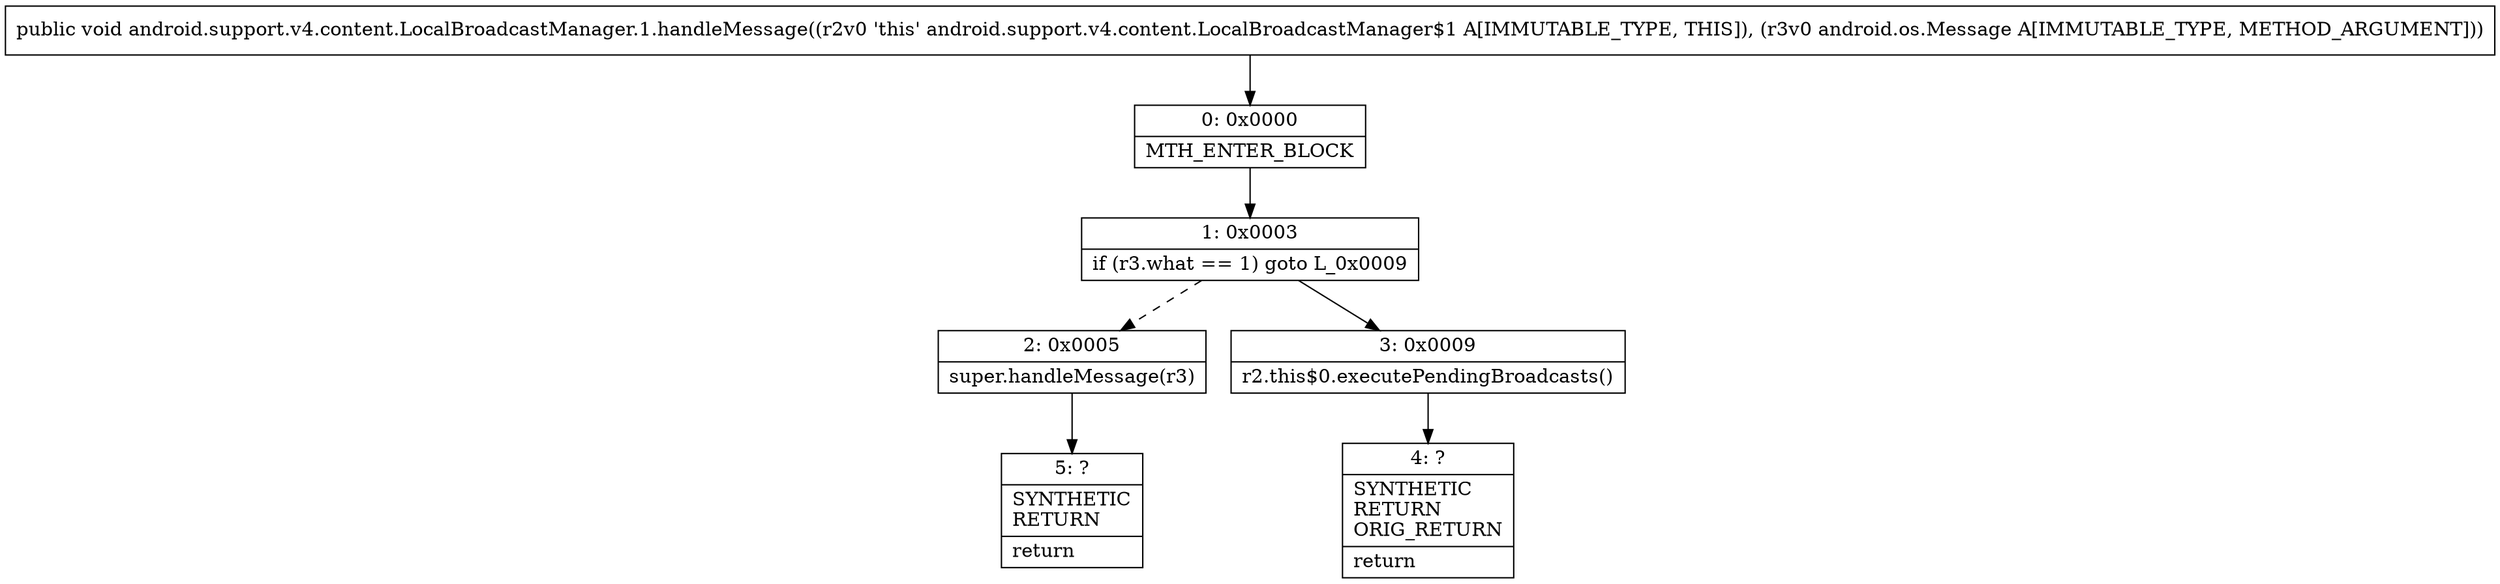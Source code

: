 digraph "CFG forandroid.support.v4.content.LocalBroadcastManager.1.handleMessage(Landroid\/os\/Message;)V" {
Node_0 [shape=record,label="{0\:\ 0x0000|MTH_ENTER_BLOCK\l}"];
Node_1 [shape=record,label="{1\:\ 0x0003|if (r3.what == 1) goto L_0x0009\l}"];
Node_2 [shape=record,label="{2\:\ 0x0005|super.handleMessage(r3)\l}"];
Node_3 [shape=record,label="{3\:\ 0x0009|r2.this$0.executePendingBroadcasts()\l}"];
Node_4 [shape=record,label="{4\:\ ?|SYNTHETIC\lRETURN\lORIG_RETURN\l|return\l}"];
Node_5 [shape=record,label="{5\:\ ?|SYNTHETIC\lRETURN\l|return\l}"];
MethodNode[shape=record,label="{public void android.support.v4.content.LocalBroadcastManager.1.handleMessage((r2v0 'this' android.support.v4.content.LocalBroadcastManager$1 A[IMMUTABLE_TYPE, THIS]), (r3v0 android.os.Message A[IMMUTABLE_TYPE, METHOD_ARGUMENT])) }"];
MethodNode -> Node_0;
Node_0 -> Node_1;
Node_1 -> Node_2[style=dashed];
Node_1 -> Node_3;
Node_2 -> Node_5;
Node_3 -> Node_4;
}

